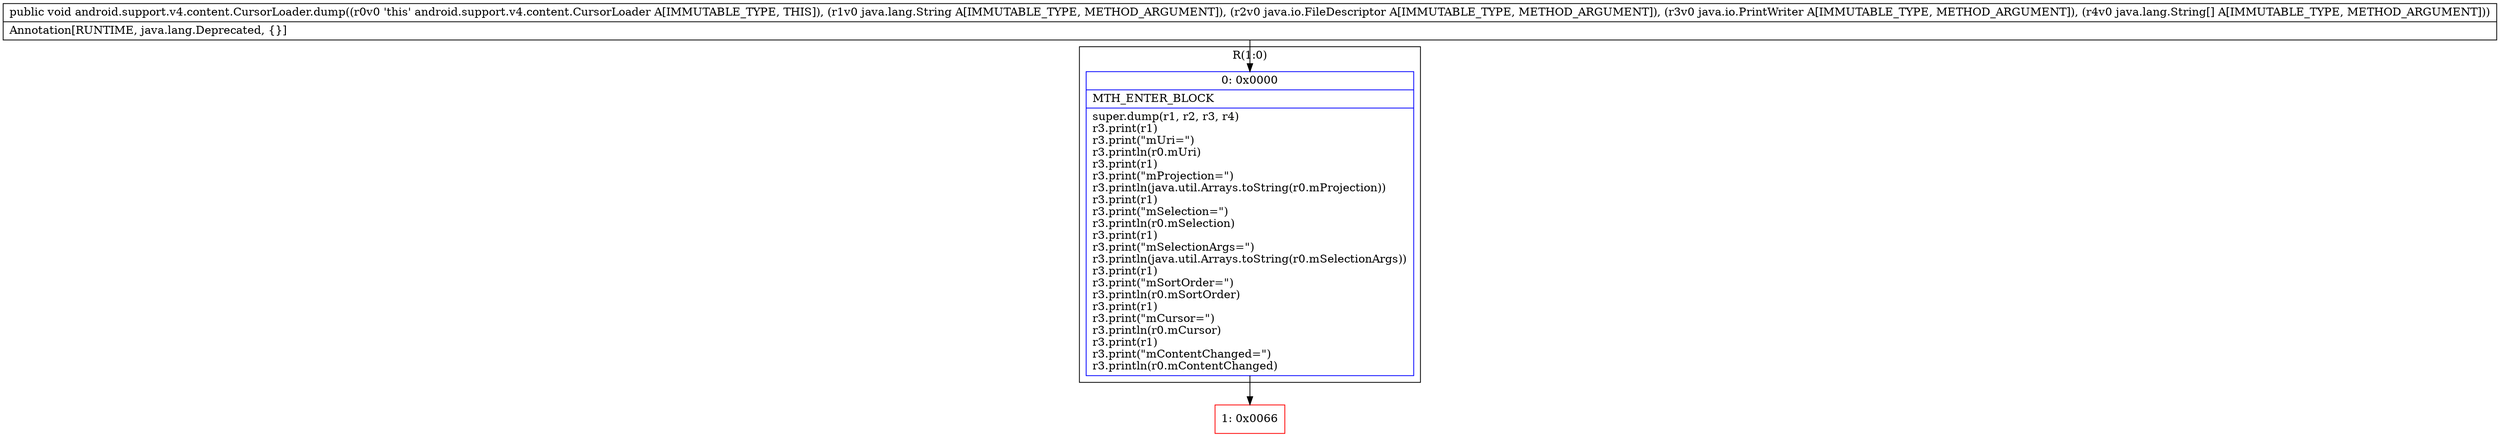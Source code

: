 digraph "CFG forandroid.support.v4.content.CursorLoader.dump(Ljava\/lang\/String;Ljava\/io\/FileDescriptor;Ljava\/io\/PrintWriter;[Ljava\/lang\/String;)V" {
subgraph cluster_Region_1993322561 {
label = "R(1:0)";
node [shape=record,color=blue];
Node_0 [shape=record,label="{0\:\ 0x0000|MTH_ENTER_BLOCK\l|super.dump(r1, r2, r3, r4)\lr3.print(r1)\lr3.print(\"mUri=\")\lr3.println(r0.mUri)\lr3.print(r1)\lr3.print(\"mProjection=\")\lr3.println(java.util.Arrays.toString(r0.mProjection))\lr3.print(r1)\lr3.print(\"mSelection=\")\lr3.println(r0.mSelection)\lr3.print(r1)\lr3.print(\"mSelectionArgs=\")\lr3.println(java.util.Arrays.toString(r0.mSelectionArgs))\lr3.print(r1)\lr3.print(\"mSortOrder=\")\lr3.println(r0.mSortOrder)\lr3.print(r1)\lr3.print(\"mCursor=\")\lr3.println(r0.mCursor)\lr3.print(r1)\lr3.print(\"mContentChanged=\")\lr3.println(r0.mContentChanged)\l}"];
}
Node_1 [shape=record,color=red,label="{1\:\ 0x0066}"];
MethodNode[shape=record,label="{public void android.support.v4.content.CursorLoader.dump((r0v0 'this' android.support.v4.content.CursorLoader A[IMMUTABLE_TYPE, THIS]), (r1v0 java.lang.String A[IMMUTABLE_TYPE, METHOD_ARGUMENT]), (r2v0 java.io.FileDescriptor A[IMMUTABLE_TYPE, METHOD_ARGUMENT]), (r3v0 java.io.PrintWriter A[IMMUTABLE_TYPE, METHOD_ARGUMENT]), (r4v0 java.lang.String[] A[IMMUTABLE_TYPE, METHOD_ARGUMENT]))  | Annotation[RUNTIME, java.lang.Deprecated, \{\}]\l}"];
MethodNode -> Node_0;
Node_0 -> Node_1;
}

